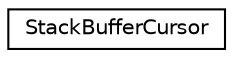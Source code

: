 digraph "Graphical Class Hierarchy"
{
 // LATEX_PDF_SIZE
  edge [fontname="Helvetica",fontsize="10",labelfontname="Helvetica",labelfontsize="10"];
  node [fontname="Helvetica",fontsize="10",shape=record];
  rankdir="LR";
  Node0 [label="StackBufferCursor",height=0.2,width=0.4,color="black", fillcolor="white", style="filled",URL="$classStackBufferCursor.html",tooltip=" "];
}
